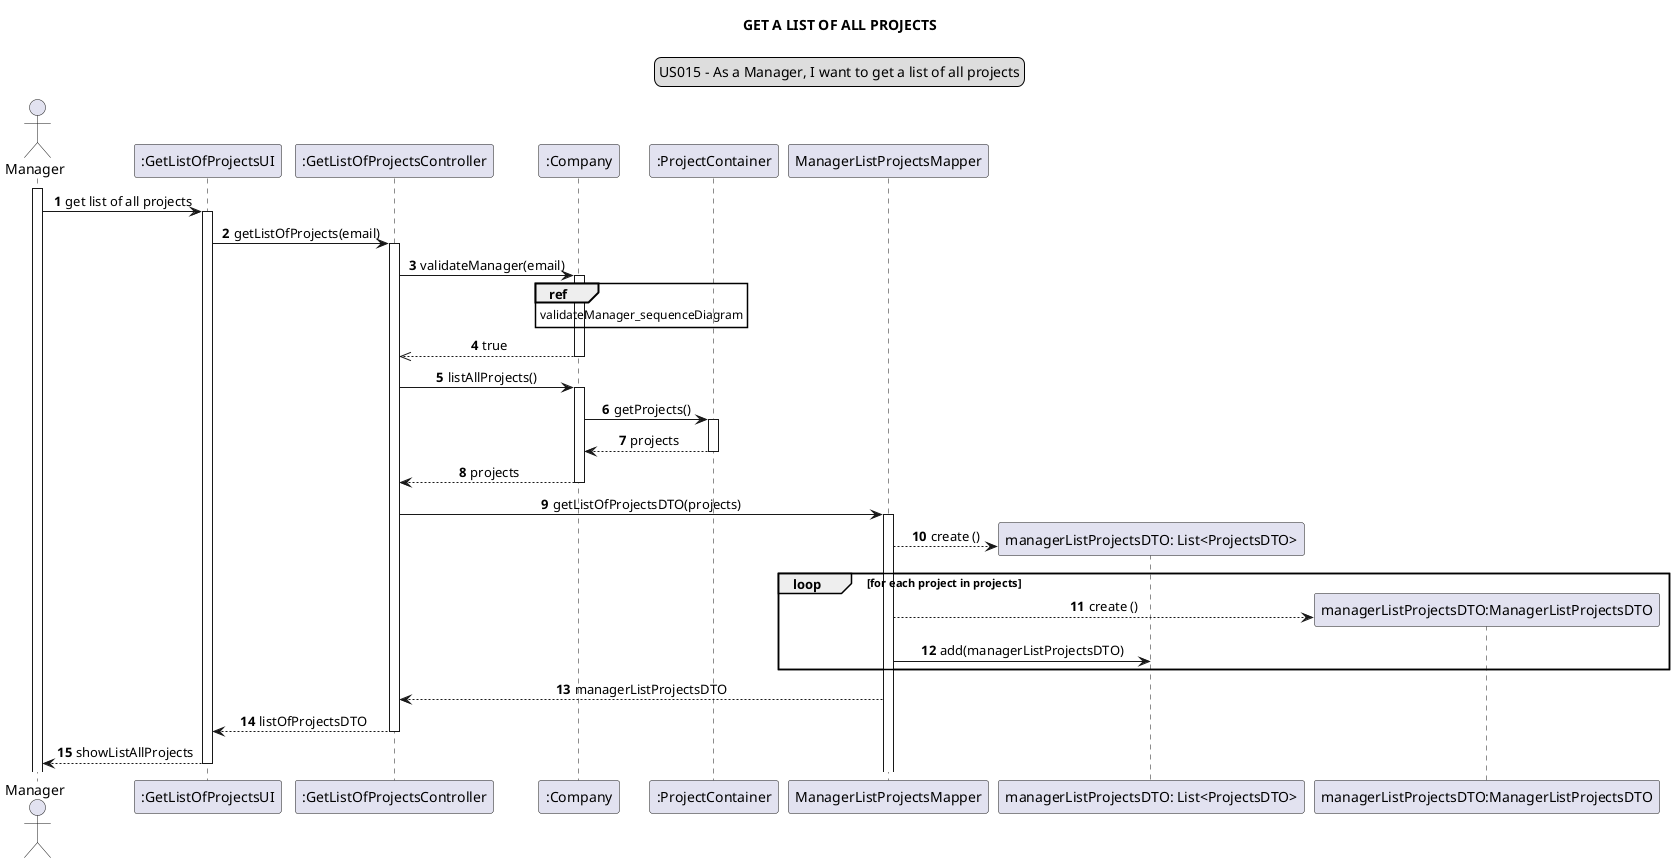 @startuml
skinparam sequenceMessageAlign center
title GET A LIST OF ALL PROJECTS
legend top
US015 - As a Manager, I want to get a list of all projects
end legend
autonumber
actor Manager
participant ":GetListOfProjectsUI" as ui
participant ":GetListOfProjectsController" as controller
participant ":Company" as company
participant ":ProjectContainer" as pc
participant "ManagerListProjectsMapper" as mapper
participant "managerListProjectsDTO: List<ProjectsDTO>" as list
participant "managerListProjectsDTO:ManagerListProjectsDTO" as DTO

activate Manager
Manager -> ui: get list of all projects
activate ui
ui -> controller: getListOfProjects(email)
activate controller
controller -> company: validateManager(email)
activate company
ref over company: validateManager_sequenceDiagram
company -->> controller: true
deactivate company


deactivate company
controller -> company: listAllProjects()
activate company
company -> pc: getProjects()
activate pc
pc --> company: projects
deactivate pc
company --> controller: projects
deactivate company
controller -> mapper: getListOfProjectsDTO(projects)
activate mapper
create list
mapper --> list: create ()
loop for each project in projects
create DTO
mapper --> DTO: create ()
mapper -> list: add(managerListProjectsDTO)
end loop
controller <-- mapper: managerListProjectsDTO
ui <-- controller: listOfProjectsDTO
deactivate controller
ui --> Manager: showListAllProjects
deactivate ui
@enduml